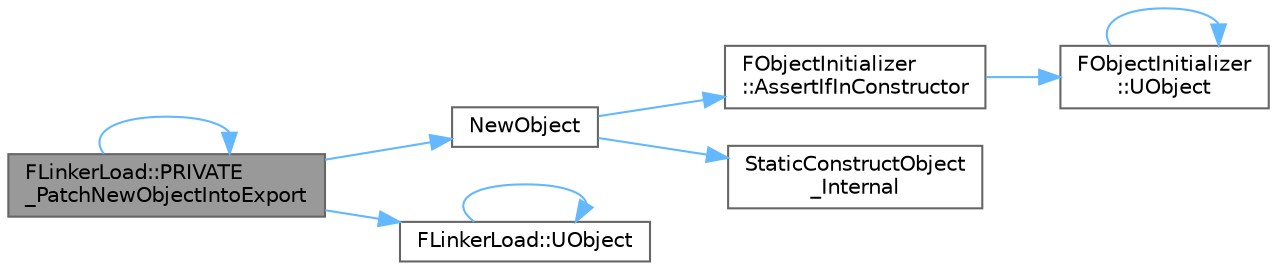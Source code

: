 digraph "FLinkerLoad::PRIVATE_PatchNewObjectIntoExport"
{
 // INTERACTIVE_SVG=YES
 // LATEX_PDF_SIZE
  bgcolor="transparent";
  edge [fontname=Helvetica,fontsize=10,labelfontname=Helvetica,labelfontsize=10];
  node [fontname=Helvetica,fontsize=10,shape=box,height=0.2,width=0.4];
  rankdir="LR";
  Node1 [id="Node000001",label="FLinkerLoad::PRIVATE\l_PatchNewObjectIntoExport",height=0.2,width=0.4,color="gray40", fillcolor="grey60", style="filled", fontcolor="black",tooltip="Replaces OldObject's entry in its linker with NewObject, so that all subsequent loads of OldObject wi..."];
  Node1 -> Node2 [id="edge1_Node000001_Node000002",color="steelblue1",style="solid",tooltip=" "];
  Node2 [id="Node000002",label="NewObject",height=0.2,width=0.4,color="grey40", fillcolor="white", style="filled",URL="$d0/da9/UObjectGlobals_8h.html#a5bfc0b5d674bcc61332d93ddda0003de",tooltip="Convenience template for constructing a gameplay object."];
  Node2 -> Node3 [id="edge2_Node000002_Node000003",color="steelblue1",style="solid",tooltip=" "];
  Node3 [id="Node000003",label="FObjectInitializer\l::AssertIfInConstructor",height=0.2,width=0.4,color="grey40", fillcolor="white", style="filled",URL="$d5/d7f/classFObjectInitializer.html#af430b0539029f9bf4a6436bd5b5ee31b",tooltip="Asserts with the specified message if code is executed inside UObject constructor."];
  Node3 -> Node4 [id="edge3_Node000003_Node000004",color="steelblue1",style="solid",tooltip=" "];
  Node4 [id="Node000004",label="FObjectInitializer\l::UObject",height=0.2,width=0.4,color="grey40", fillcolor="white", style="filled",URL="$d5/d7f/classFObjectInitializer.html#a883e79be52bfec451a0e77abbe93eaa5",tooltip=" "];
  Node4 -> Node4 [id="edge4_Node000004_Node000004",color="steelblue1",style="solid",tooltip=" "];
  Node2 -> Node5 [id="edge5_Node000002_Node000005",color="steelblue1",style="solid",tooltip=" "];
  Node5 [id="Node000005",label="StaticConstructObject\l_Internal",height=0.2,width=0.4,color="grey40", fillcolor="white", style="filled",URL="$d0/da9/UObjectGlobals_8h.html#ad949828940bb700383cfe4bbbd6c9cf8",tooltip="Create a new instance of an object."];
  Node1 -> Node1 [id="edge6_Node000001_Node000001",color="steelblue1",style="solid",tooltip=" "];
  Node1 -> Node6 [id="edge7_Node000001_Node000006",color="steelblue1",style="solid",tooltip=" "];
  Node6 [id="Node000006",label="FLinkerLoad::UObject",height=0.2,width=0.4,color="grey40", fillcolor="white", style="filled",URL="$d9/d6b/classFLinkerLoad.html#a883e79be52bfec451a0e77abbe93eaa5",tooltip=" "];
  Node6 -> Node6 [id="edge8_Node000006_Node000006",color="steelblue1",style="solid",tooltip=" "];
}
